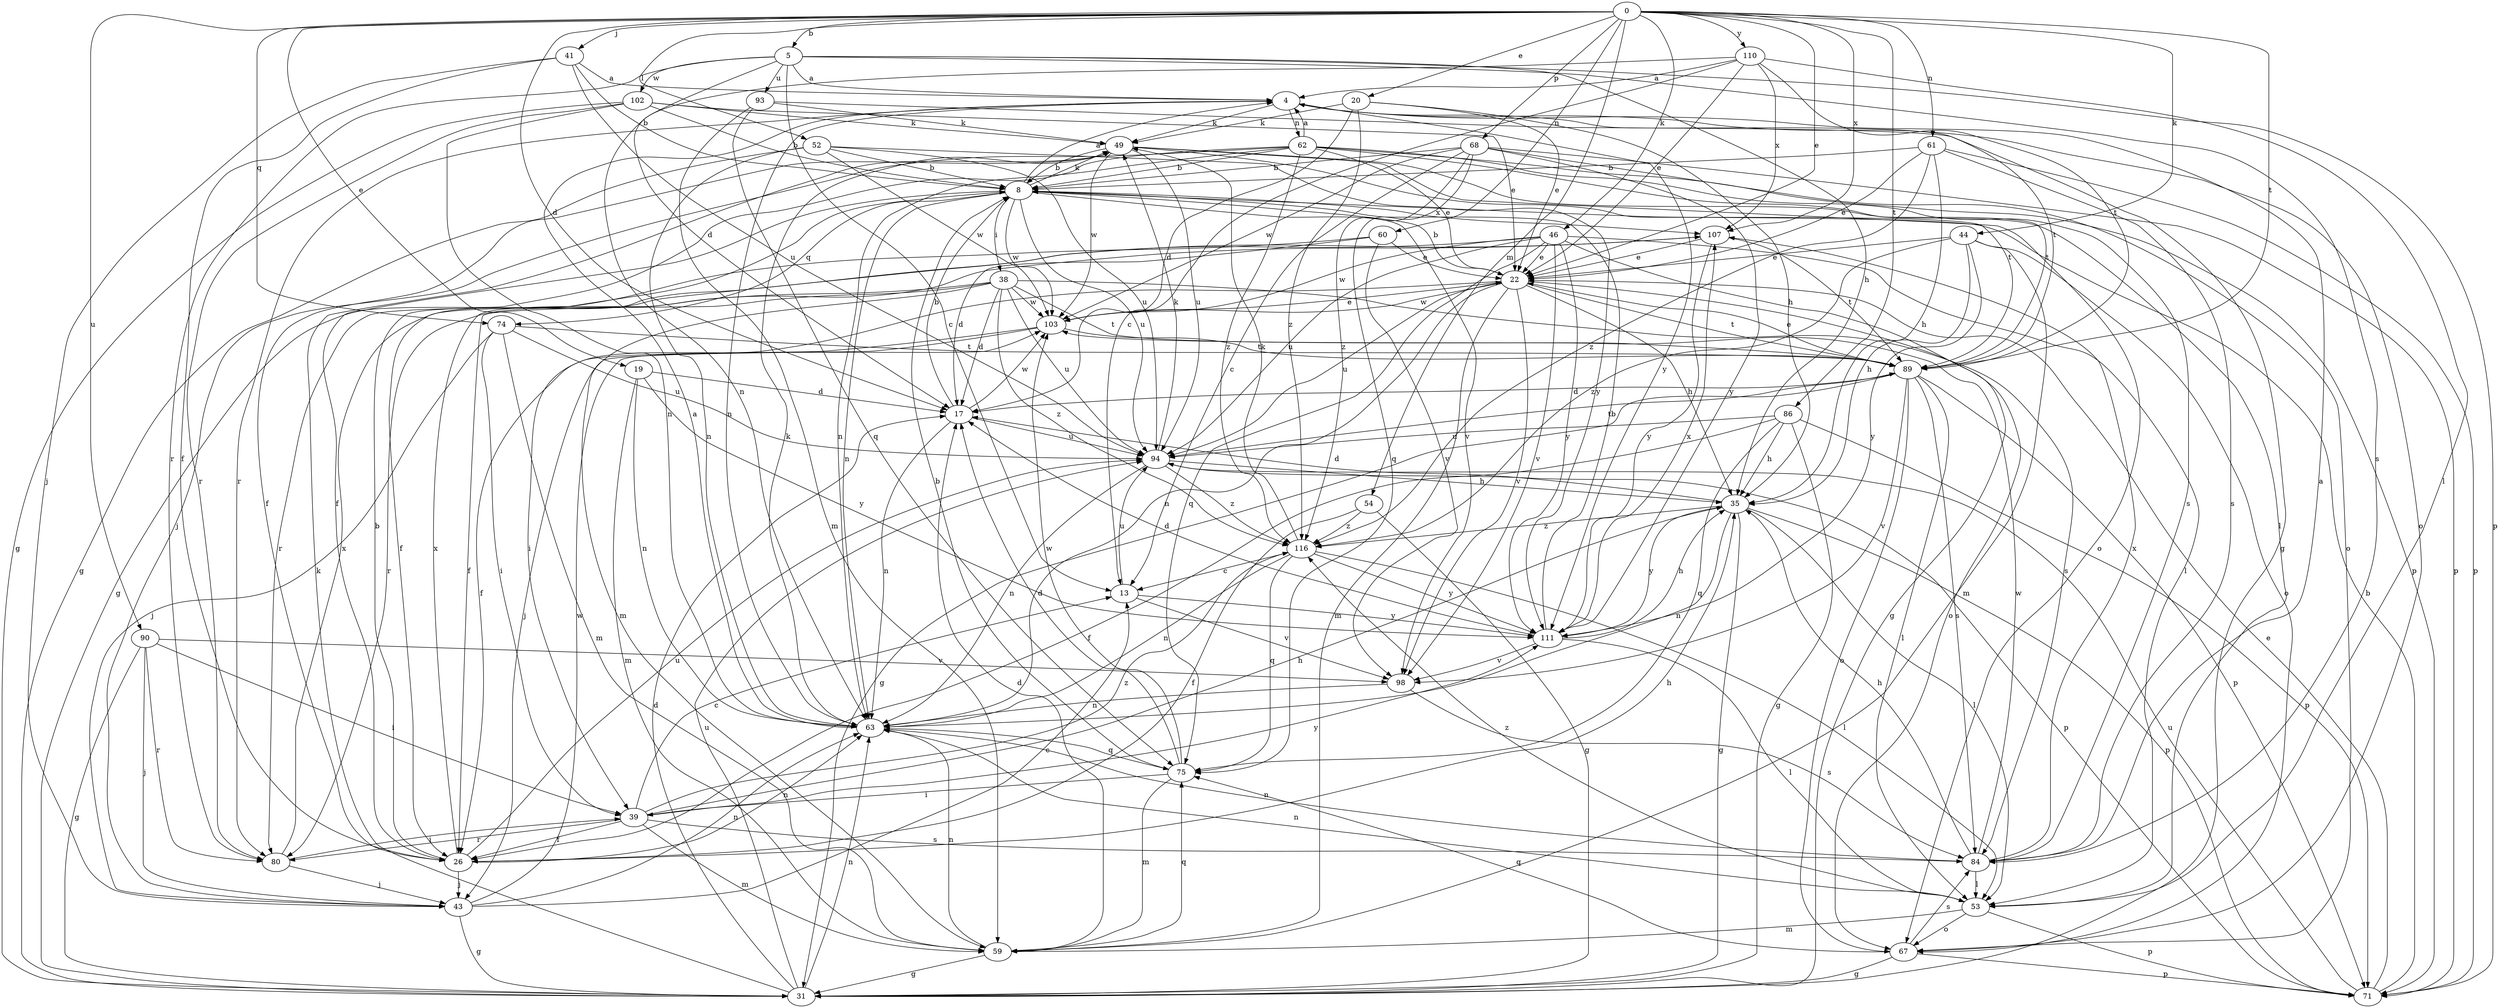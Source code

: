 strict digraph  {
0;
4;
5;
8;
13;
17;
19;
20;
22;
26;
31;
35;
38;
39;
41;
43;
44;
46;
49;
52;
53;
54;
59;
60;
61;
62;
63;
67;
68;
71;
74;
75;
80;
84;
86;
89;
90;
93;
94;
98;
102;
103;
107;
110;
111;
116;
0 -> 5  [label=b];
0 -> 17  [label=d];
0 -> 19  [label=e];
0 -> 20  [label=e];
0 -> 22  [label=e];
0 -> 41  [label=j];
0 -> 44  [label=k];
0 -> 46  [label=k];
0 -> 52  [label=l];
0 -> 54  [label=m];
0 -> 60  [label=n];
0 -> 61  [label=n];
0 -> 68  [label=p];
0 -> 74  [label=q];
0 -> 86  [label=t];
0 -> 89  [label=t];
0 -> 90  [label=u];
0 -> 107  [label=x];
0 -> 110  [label=y];
4 -> 49  [label=k];
4 -> 62  [label=n];
4 -> 63  [label=n];
4 -> 67  [label=o];
4 -> 80  [label=r];
4 -> 89  [label=t];
4 -> 111  [label=y];
5 -> 4  [label=a];
5 -> 13  [label=c];
5 -> 17  [label=d];
5 -> 35  [label=h];
5 -> 71  [label=p];
5 -> 80  [label=r];
5 -> 84  [label=s];
5 -> 93  [label=u];
5 -> 102  [label=w];
8 -> 4  [label=a];
8 -> 31  [label=g];
8 -> 38  [label=i];
8 -> 49  [label=k];
8 -> 63  [label=n];
8 -> 74  [label=q];
8 -> 94  [label=u];
8 -> 98  [label=v];
8 -> 103  [label=w];
8 -> 107  [label=x];
13 -> 94  [label=u];
13 -> 98  [label=v];
13 -> 111  [label=y];
17 -> 8  [label=b];
17 -> 63  [label=n];
17 -> 94  [label=u];
17 -> 103  [label=w];
19 -> 17  [label=d];
19 -> 59  [label=m];
19 -> 63  [label=n];
19 -> 111  [label=y];
20 -> 17  [label=d];
20 -> 22  [label=e];
20 -> 35  [label=h];
20 -> 49  [label=k];
20 -> 116  [label=z];
22 -> 8  [label=b];
22 -> 35  [label=h];
22 -> 39  [label=i];
22 -> 59  [label=m];
22 -> 63  [label=n];
22 -> 67  [label=o];
22 -> 89  [label=t];
22 -> 94  [label=u];
22 -> 98  [label=v];
22 -> 103  [label=w];
26 -> 8  [label=b];
26 -> 35  [label=h];
26 -> 43  [label=j];
26 -> 63  [label=n];
26 -> 94  [label=u];
26 -> 107  [label=x];
31 -> 17  [label=d];
31 -> 49  [label=k];
31 -> 63  [label=n];
31 -> 94  [label=u];
35 -> 17  [label=d];
35 -> 31  [label=g];
35 -> 53  [label=l];
35 -> 63  [label=n];
35 -> 71  [label=p];
35 -> 111  [label=y];
35 -> 116  [label=z];
38 -> 17  [label=d];
38 -> 26  [label=f];
38 -> 59  [label=m];
38 -> 80  [label=r];
38 -> 84  [label=s];
38 -> 89  [label=t];
38 -> 94  [label=u];
38 -> 103  [label=w];
38 -> 116  [label=z];
39 -> 13  [label=c];
39 -> 26  [label=f];
39 -> 35  [label=h];
39 -> 59  [label=m];
39 -> 80  [label=r];
39 -> 84  [label=s];
39 -> 111  [label=y];
39 -> 116  [label=z];
41 -> 4  [label=a];
41 -> 8  [label=b];
41 -> 26  [label=f];
41 -> 43  [label=j];
41 -> 94  [label=u];
43 -> 13  [label=c];
43 -> 31  [label=g];
43 -> 63  [label=n];
43 -> 103  [label=w];
44 -> 22  [label=e];
44 -> 35  [label=h];
44 -> 59  [label=m];
44 -> 67  [label=o];
44 -> 111  [label=y];
44 -> 116  [label=z];
46 -> 22  [label=e];
46 -> 26  [label=f];
46 -> 31  [label=g];
46 -> 53  [label=l];
46 -> 75  [label=q];
46 -> 94  [label=u];
46 -> 98  [label=v];
46 -> 103  [label=w];
46 -> 111  [label=y];
49 -> 8  [label=b];
49 -> 26  [label=f];
49 -> 53  [label=l];
49 -> 67  [label=o];
49 -> 89  [label=t];
49 -> 94  [label=u];
49 -> 103  [label=w];
52 -> 8  [label=b];
52 -> 31  [label=g];
52 -> 63  [label=n];
52 -> 94  [label=u];
52 -> 103  [label=w];
52 -> 111  [label=y];
53 -> 59  [label=m];
53 -> 63  [label=n];
53 -> 67  [label=o];
53 -> 71  [label=p];
53 -> 116  [label=z];
54 -> 26  [label=f];
54 -> 31  [label=g];
54 -> 116  [label=z];
59 -> 17  [label=d];
59 -> 31  [label=g];
59 -> 63  [label=n];
59 -> 75  [label=q];
60 -> 17  [label=d];
60 -> 22  [label=e];
60 -> 80  [label=r];
60 -> 98  [label=v];
61 -> 8  [label=b];
61 -> 22  [label=e];
61 -> 35  [label=h];
61 -> 71  [label=p];
61 -> 84  [label=s];
61 -> 116  [label=z];
62 -> 4  [label=a];
62 -> 8  [label=b];
62 -> 22  [label=e];
62 -> 26  [label=f];
62 -> 43  [label=j];
62 -> 63  [label=n];
62 -> 71  [label=p];
62 -> 84  [label=s];
62 -> 89  [label=t];
62 -> 116  [label=z];
63 -> 4  [label=a];
63 -> 49  [label=k];
63 -> 75  [label=q];
67 -> 31  [label=g];
67 -> 71  [label=p];
67 -> 75  [label=q];
67 -> 84  [label=s];
68 -> 8  [label=b];
68 -> 13  [label=c];
68 -> 67  [label=o];
68 -> 71  [label=p];
68 -> 75  [label=q];
68 -> 103  [label=w];
68 -> 111  [label=y];
68 -> 116  [label=z];
71 -> 8  [label=b];
71 -> 22  [label=e];
71 -> 94  [label=u];
74 -> 39  [label=i];
74 -> 43  [label=j];
74 -> 59  [label=m];
74 -> 89  [label=t];
74 -> 94  [label=u];
75 -> 8  [label=b];
75 -> 17  [label=d];
75 -> 39  [label=i];
75 -> 59  [label=m];
75 -> 103  [label=w];
80 -> 39  [label=i];
80 -> 43  [label=j];
80 -> 107  [label=x];
84 -> 4  [label=a];
84 -> 35  [label=h];
84 -> 53  [label=l];
84 -> 63  [label=n];
84 -> 103  [label=w];
84 -> 107  [label=x];
86 -> 26  [label=f];
86 -> 31  [label=g];
86 -> 35  [label=h];
86 -> 71  [label=p];
86 -> 75  [label=q];
86 -> 94  [label=u];
89 -> 17  [label=d];
89 -> 22  [label=e];
89 -> 31  [label=g];
89 -> 53  [label=l];
89 -> 67  [label=o];
89 -> 71  [label=p];
89 -> 84  [label=s];
89 -> 98  [label=v];
90 -> 31  [label=g];
90 -> 39  [label=i];
90 -> 43  [label=j];
90 -> 80  [label=r];
90 -> 98  [label=v];
93 -> 31  [label=g];
93 -> 49  [label=k];
93 -> 59  [label=m];
93 -> 75  [label=q];
94 -> 35  [label=h];
94 -> 49  [label=k];
94 -> 63  [label=n];
94 -> 71  [label=p];
94 -> 89  [label=t];
94 -> 116  [label=z];
98 -> 63  [label=n];
98 -> 84  [label=s];
102 -> 8  [label=b];
102 -> 22  [label=e];
102 -> 31  [label=g];
102 -> 49  [label=k];
102 -> 63  [label=n];
102 -> 80  [label=r];
103 -> 22  [label=e];
103 -> 26  [label=f];
103 -> 43  [label=j];
103 -> 89  [label=t];
107 -> 22  [label=e];
107 -> 89  [label=t];
107 -> 111  [label=y];
110 -> 4  [label=a];
110 -> 13  [label=c];
110 -> 22  [label=e];
110 -> 53  [label=l];
110 -> 63  [label=n];
110 -> 89  [label=t];
110 -> 107  [label=x];
111 -> 8  [label=b];
111 -> 17  [label=d];
111 -> 35  [label=h];
111 -> 53  [label=l];
111 -> 98  [label=v];
111 -> 107  [label=x];
116 -> 13  [label=c];
116 -> 49  [label=k];
116 -> 53  [label=l];
116 -> 63  [label=n];
116 -> 75  [label=q];
116 -> 111  [label=y];
}
